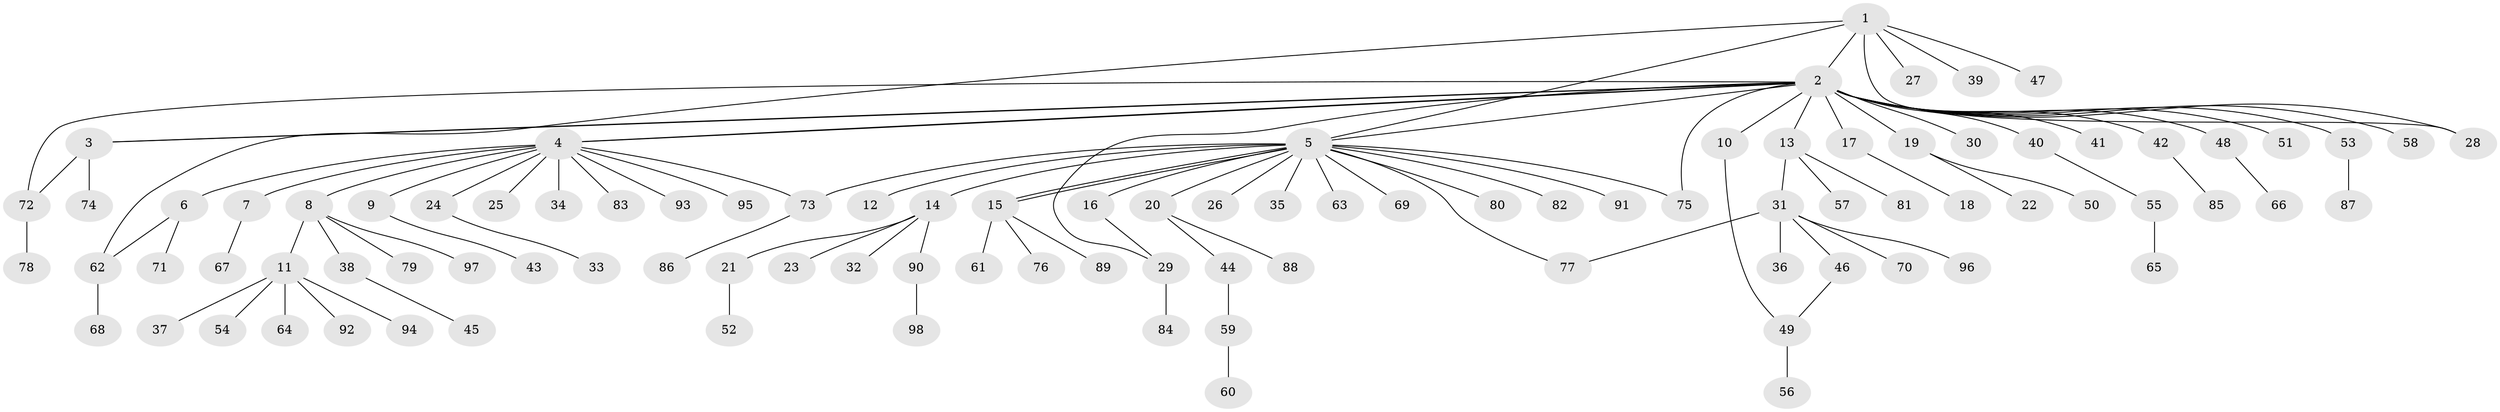 // coarse degree distribution, {21: 0.0273972602739726, 3: 0.0684931506849315, 12: 0.0136986301369863, 1: 0.6575342465753424, 9: 0.0136986301369863, 2: 0.1917808219178082, 4: 0.0136986301369863, 6: 0.0136986301369863}
// Generated by graph-tools (version 1.1) at 2025/51/02/27/25 19:51:56]
// undirected, 98 vertices, 109 edges
graph export_dot {
graph [start="1"]
  node [color=gray90,style=filled];
  1;
  2;
  3;
  4;
  5;
  6;
  7;
  8;
  9;
  10;
  11;
  12;
  13;
  14;
  15;
  16;
  17;
  18;
  19;
  20;
  21;
  22;
  23;
  24;
  25;
  26;
  27;
  28;
  29;
  30;
  31;
  32;
  33;
  34;
  35;
  36;
  37;
  38;
  39;
  40;
  41;
  42;
  43;
  44;
  45;
  46;
  47;
  48;
  49;
  50;
  51;
  52;
  53;
  54;
  55;
  56;
  57;
  58;
  59;
  60;
  61;
  62;
  63;
  64;
  65;
  66;
  67;
  68;
  69;
  70;
  71;
  72;
  73;
  74;
  75;
  76;
  77;
  78;
  79;
  80;
  81;
  82;
  83;
  84;
  85;
  86;
  87;
  88;
  89;
  90;
  91;
  92;
  93;
  94;
  95;
  96;
  97;
  98;
  1 -- 2;
  1 -- 5;
  1 -- 27;
  1 -- 28;
  1 -- 39;
  1 -- 47;
  1 -- 62;
  2 -- 3;
  2 -- 3;
  2 -- 4;
  2 -- 4;
  2 -- 5;
  2 -- 10;
  2 -- 13;
  2 -- 17;
  2 -- 19;
  2 -- 28;
  2 -- 29;
  2 -- 30;
  2 -- 40;
  2 -- 41;
  2 -- 42;
  2 -- 48;
  2 -- 51;
  2 -- 53;
  2 -- 58;
  2 -- 72;
  2 -- 75;
  3 -- 72;
  3 -- 74;
  4 -- 6;
  4 -- 7;
  4 -- 8;
  4 -- 9;
  4 -- 24;
  4 -- 25;
  4 -- 34;
  4 -- 73;
  4 -- 83;
  4 -- 93;
  4 -- 95;
  5 -- 12;
  5 -- 14;
  5 -- 15;
  5 -- 15;
  5 -- 16;
  5 -- 20;
  5 -- 26;
  5 -- 35;
  5 -- 63;
  5 -- 69;
  5 -- 73;
  5 -- 75;
  5 -- 77;
  5 -- 80;
  5 -- 82;
  5 -- 91;
  6 -- 62;
  6 -- 71;
  7 -- 67;
  8 -- 11;
  8 -- 38;
  8 -- 79;
  8 -- 97;
  9 -- 43;
  10 -- 49;
  11 -- 37;
  11 -- 54;
  11 -- 64;
  11 -- 92;
  11 -- 94;
  13 -- 31;
  13 -- 57;
  13 -- 81;
  14 -- 21;
  14 -- 23;
  14 -- 32;
  14 -- 90;
  15 -- 61;
  15 -- 76;
  15 -- 89;
  16 -- 29;
  17 -- 18;
  19 -- 22;
  19 -- 50;
  20 -- 44;
  20 -- 88;
  21 -- 52;
  24 -- 33;
  29 -- 84;
  31 -- 36;
  31 -- 46;
  31 -- 70;
  31 -- 77;
  31 -- 96;
  38 -- 45;
  40 -- 55;
  42 -- 85;
  44 -- 59;
  46 -- 49;
  48 -- 66;
  49 -- 56;
  53 -- 87;
  55 -- 65;
  59 -- 60;
  62 -- 68;
  72 -- 78;
  73 -- 86;
  90 -- 98;
}
